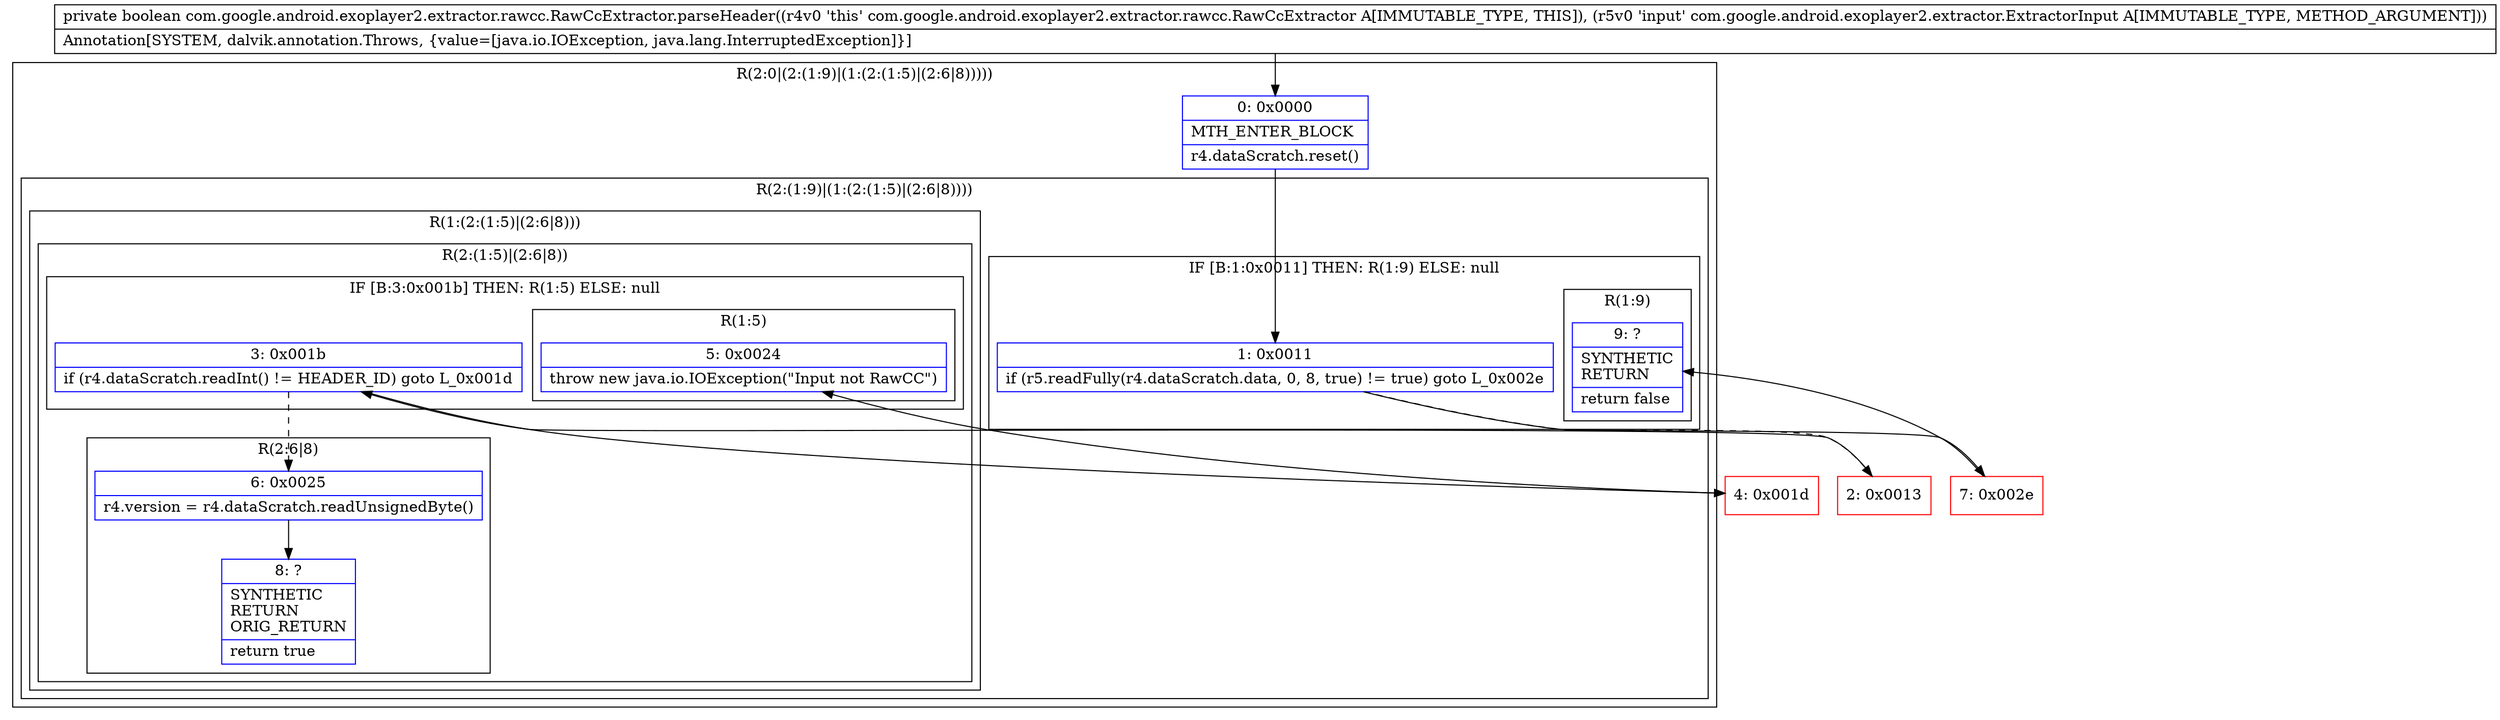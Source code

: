 digraph "CFG forcom.google.android.exoplayer2.extractor.rawcc.RawCcExtractor.parseHeader(Lcom\/google\/android\/exoplayer2\/extractor\/ExtractorInput;)Z" {
subgraph cluster_Region_1194413063 {
label = "R(2:0|(2:(1:9)|(1:(2:(1:5)|(2:6|8)))))";
node [shape=record,color=blue];
Node_0 [shape=record,label="{0\:\ 0x0000|MTH_ENTER_BLOCK\l|r4.dataScratch.reset()\l}"];
subgraph cluster_Region_1280686334 {
label = "R(2:(1:9)|(1:(2:(1:5)|(2:6|8))))";
node [shape=record,color=blue];
subgraph cluster_IfRegion_306848798 {
label = "IF [B:1:0x0011] THEN: R(1:9) ELSE: null";
node [shape=record,color=blue];
Node_1 [shape=record,label="{1\:\ 0x0011|if (r5.readFully(r4.dataScratch.data, 0, 8, true) != true) goto L_0x002e\l}"];
subgraph cluster_Region_75218430 {
label = "R(1:9)";
node [shape=record,color=blue];
Node_9 [shape=record,label="{9\:\ ?|SYNTHETIC\lRETURN\l|return false\l}"];
}
}
subgraph cluster_Region_1231525890 {
label = "R(1:(2:(1:5)|(2:6|8)))";
node [shape=record,color=blue];
subgraph cluster_Region_680807320 {
label = "R(2:(1:5)|(2:6|8))";
node [shape=record,color=blue];
subgraph cluster_IfRegion_1807609920 {
label = "IF [B:3:0x001b] THEN: R(1:5) ELSE: null";
node [shape=record,color=blue];
Node_3 [shape=record,label="{3\:\ 0x001b|if (r4.dataScratch.readInt() != HEADER_ID) goto L_0x001d\l}"];
subgraph cluster_Region_854598788 {
label = "R(1:5)";
node [shape=record,color=blue];
Node_5 [shape=record,label="{5\:\ 0x0024|throw new java.io.IOException(\"Input not RawCC\")\l}"];
}
}
subgraph cluster_Region_1193418064 {
label = "R(2:6|8)";
node [shape=record,color=blue];
Node_6 [shape=record,label="{6\:\ 0x0025|r4.version = r4.dataScratch.readUnsignedByte()\l}"];
Node_8 [shape=record,label="{8\:\ ?|SYNTHETIC\lRETURN\lORIG_RETURN\l|return true\l}"];
}
}
}
}
}
Node_2 [shape=record,color=red,label="{2\:\ 0x0013}"];
Node_4 [shape=record,color=red,label="{4\:\ 0x001d}"];
Node_7 [shape=record,color=red,label="{7\:\ 0x002e}"];
MethodNode[shape=record,label="{private boolean com.google.android.exoplayer2.extractor.rawcc.RawCcExtractor.parseHeader((r4v0 'this' com.google.android.exoplayer2.extractor.rawcc.RawCcExtractor A[IMMUTABLE_TYPE, THIS]), (r5v0 'input' com.google.android.exoplayer2.extractor.ExtractorInput A[IMMUTABLE_TYPE, METHOD_ARGUMENT]))  | Annotation[SYSTEM, dalvik.annotation.Throws, \{value=[java.io.IOException, java.lang.InterruptedException]\}]\l}"];
MethodNode -> Node_0;
Node_0 -> Node_1;
Node_1 -> Node_2[style=dashed];
Node_1 -> Node_7;
Node_3 -> Node_4;
Node_3 -> Node_6[style=dashed];
Node_6 -> Node_8;
Node_2 -> Node_3;
Node_4 -> Node_5;
Node_7 -> Node_9;
}


